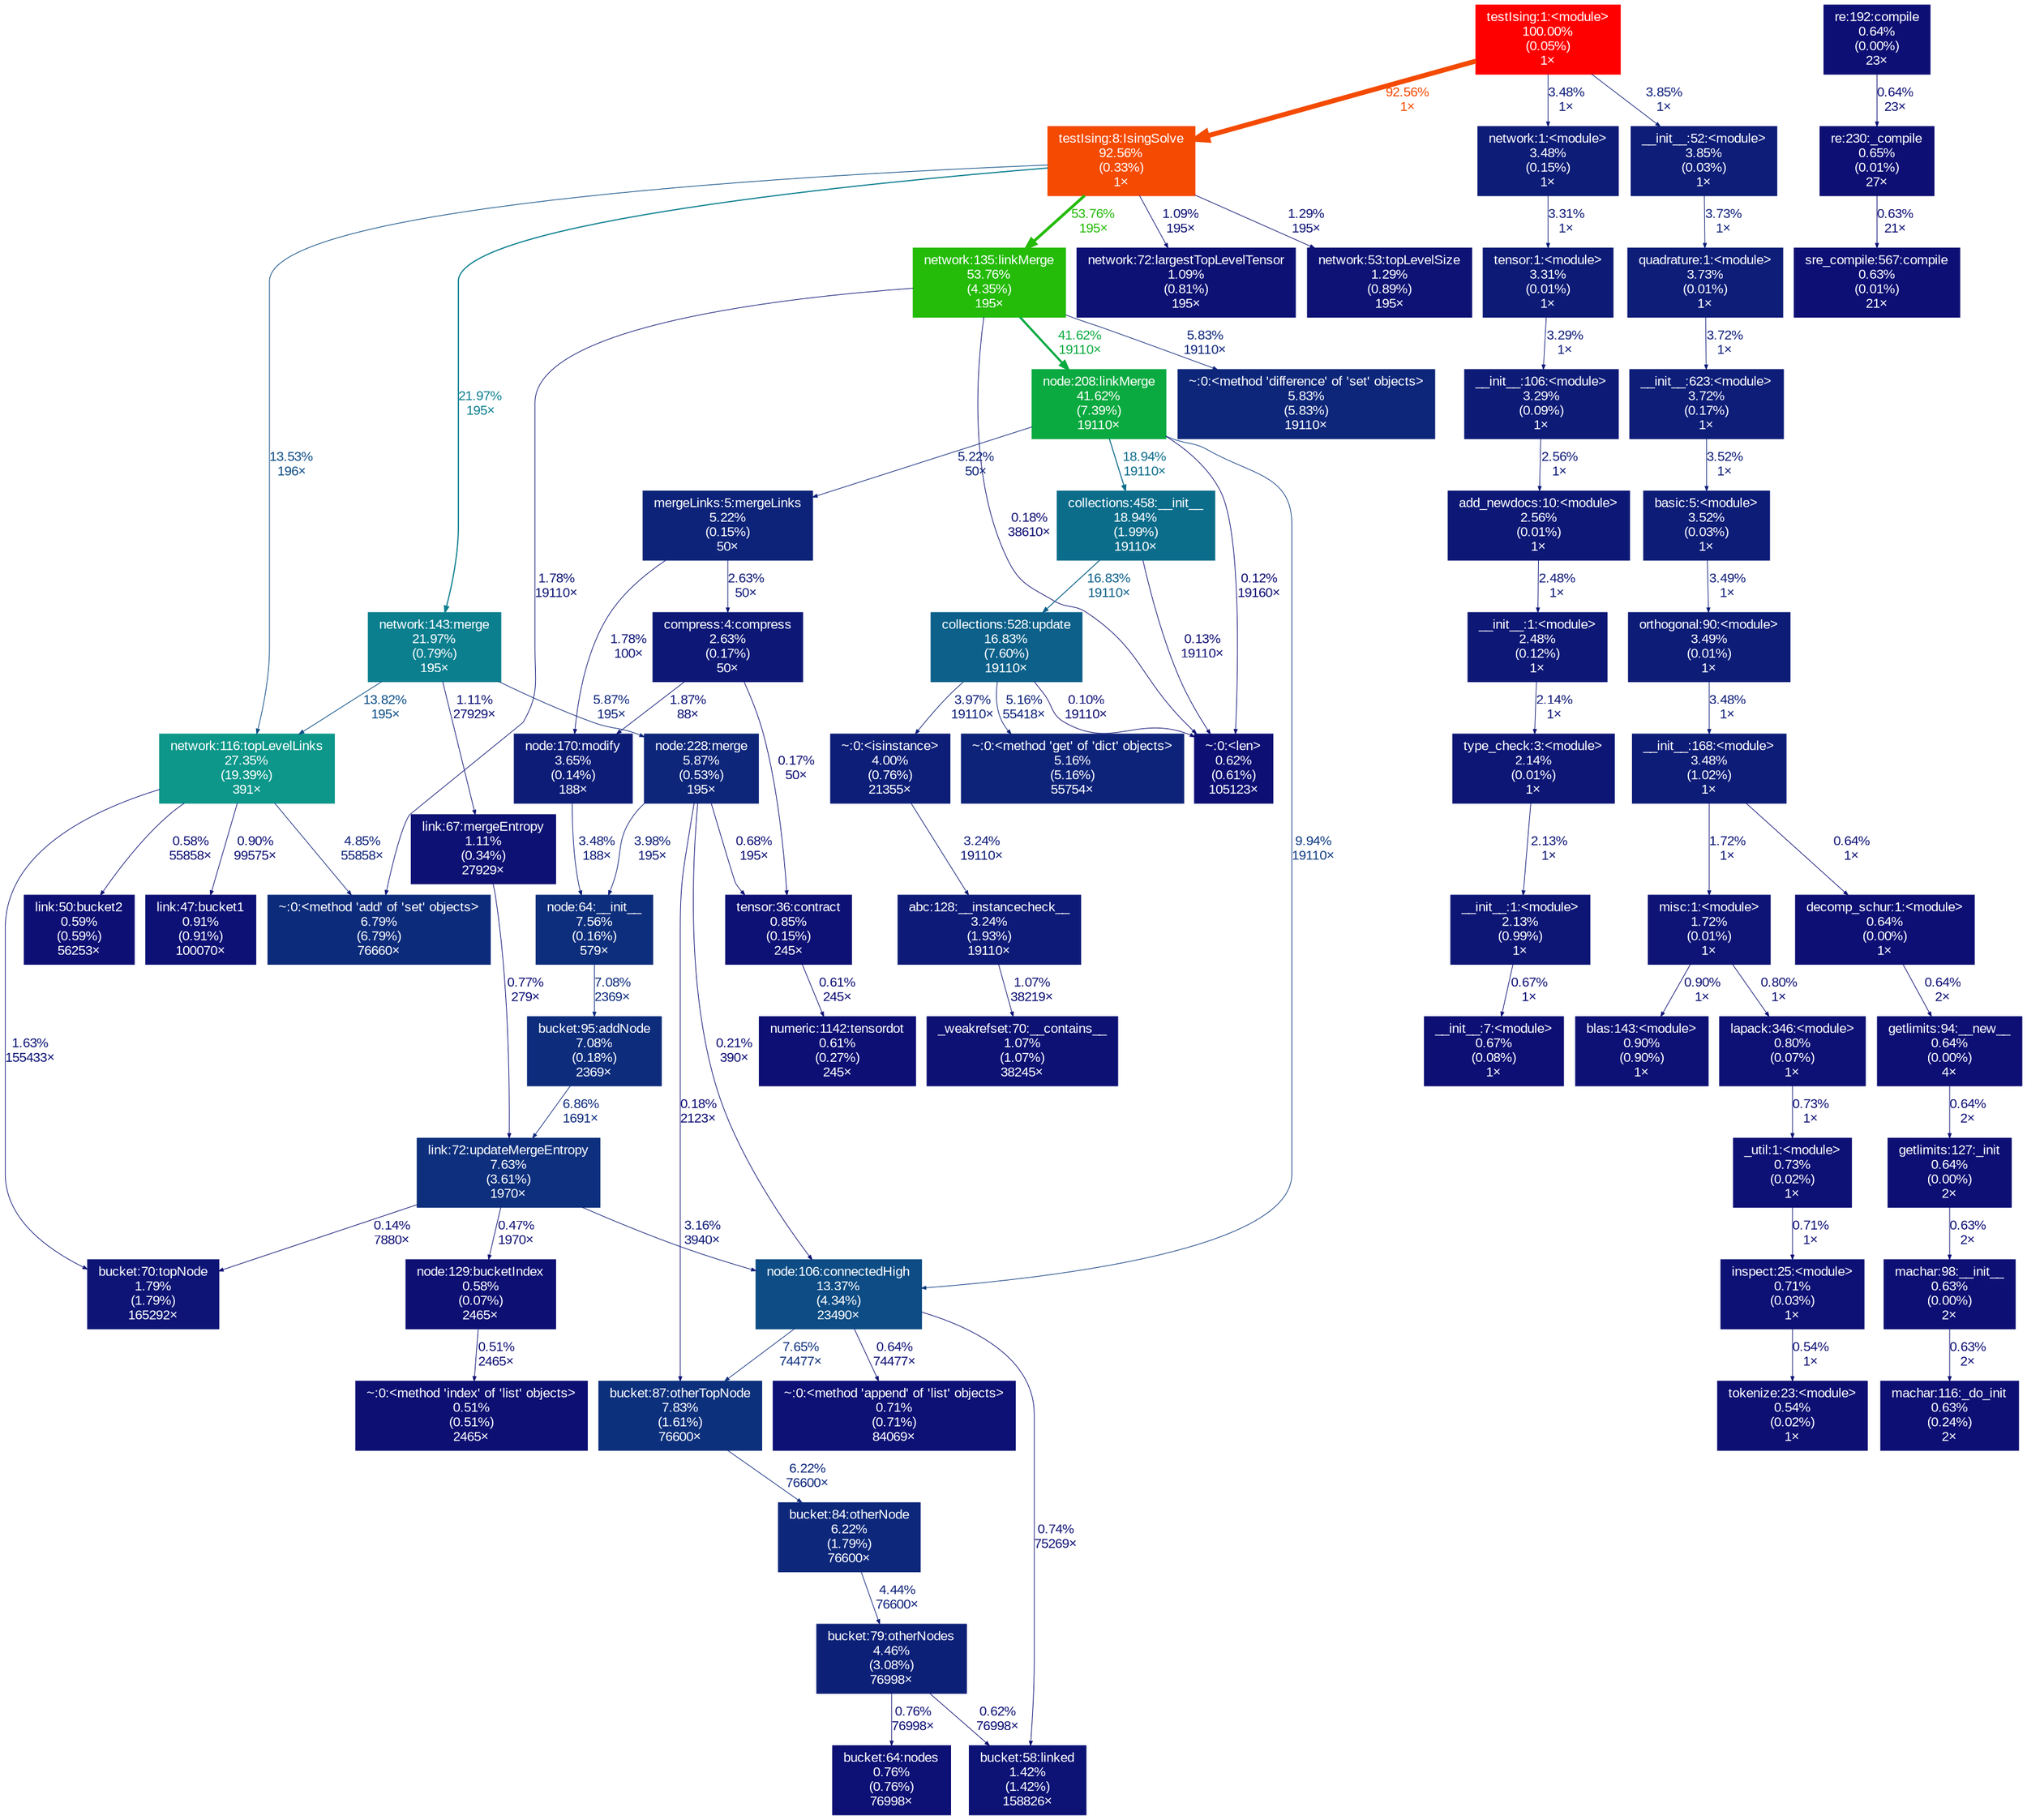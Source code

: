 digraph {
	graph [fontname=Arial, nodesep=0.125, ranksep=0.25];
	node [fontcolor=white, fontname=Arial, height=0, shape=box, style=filled, width=0];
	edge [fontname=Arial];
	5 [color="#f44a02", fontcolor="#ffffff", fontsize="10.00", label="testIsing:8:IsingSolve\n92.56%\n(0.33%)\n1×", tooltip="testIsing.py"];
	5 -> 157 [arrowsize="0.35", color="#0d1174", fontcolor="#0d1174", fontsize="10.00", label="1.09%\n195×", labeldistance="0.50", penwidth="0.50"];
	5 -> 159 [arrowsize="0.35", color="#0d1274", fontcolor="#0d1274", fontsize="10.00", label="1.29%\n195×", labeldistance="0.50", penwidth="0.50"];
	5 -> 186 [arrowsize="0.47", color="#0c7f8f", fontcolor="#0c7f8f", fontsize="10.00", label="21.97%\n195×", labeldistance="0.88", penwidth="0.88"];
	5 -> 234 [arrowsize="0.37", color="#0d4d84", fontcolor="#0d4d84", fontsize="10.00", label="13.53%\n196×", labeldistance="0.54", penwidth="0.54"];
	5 -> 485 [arrowsize="0.73", color="#24bb09", fontcolor="#24bb09", fontsize="10.00", label="53.76%\n195×", labeldistance="2.15", penwidth="2.15"];
	17 [color="#0d1375", fontcolor="#ffffff", fontsize="10.00", label="bucket:58:linked\n1.42%\n(1.42%)\n158826×", tooltip="../TensorNetwork/bucket.py"];
	18 [color="#0d4c84", fontcolor="#ffffff", fontsize="10.00", label="node:106:connectedHigh\n13.37%\n(4.34%)\n23490×", tooltip="../TensorNetwork/node.py"];
	18 -> 17 [arrowsize="0.35", color="#0d1074", fontcolor="#0d1074", fontsize="10.00", label="0.74%\n75269×", labeldistance="0.50", penwidth="0.50"];
	18 -> 522 [arrowsize="0.35", color="#0d0f74", fontcolor="#0d0f74", fontsize="10.00", label="0.64%\n74477×", labeldistance="0.50", penwidth="0.50"];
	18 -> 734 [arrowsize="0.35", color="#0d2f7d", fontcolor="#0d2f7d", fontsize="10.00", label="7.65%\n74477×", labeldistance="0.50", penwidth="0.50"];
	20 [color="#0d2078", fontcolor="#ffffff", fontsize="10.00", label="bucket:79:otherNodes\n4.46%\n(3.08%)\n76998×", tooltip="../TensorNetwork/bucket.py"];
	20 -> 17 [arrowsize="0.35", color="#0d0f74", fontcolor="#0d0f74", fontsize="10.00", label="0.62%\n76998×", labeldistance="0.50", penwidth="0.50"];
	20 -> 640 [arrowsize="0.35", color="#0d1074", fontcolor="#0d1074", fontsize="10.00", label="0.76%\n76998×", labeldistance="0.50", penwidth="0.50"];
	21 [color="#0d2c7c", fontcolor="#ffffff", fontsize="10.00", label="bucket:95:addNode\n7.08%\n(0.18%)\n2369×", tooltip="../TensorNetwork/bucket.py"];
	21 -> 84 [arrowsize="0.35", color="#0d2b7c", fontcolor="#0d2b7c", fontsize="10.00", label="6.86%\n1691×", labeldistance="0.50", penwidth="0.50"];
	23 [color="#0d267a", fontcolor="#ffffff", fontsize="10.00", label="node:228:merge\n5.87%\n(0.53%)\n195×", tooltip="../TensorNetwork/node.py"];
	23 -> 18 [arrowsize="0.35", color="#0d0e73", fontcolor="#0d0e73", fontsize="10.00", label="0.21%\n390×", labeldistance="0.50", penwidth="0.50"];
	23 -> 35 [arrowsize="0.35", color="#0d1e78", fontcolor="#0d1e78", fontsize="10.00", label="3.98%\n195×", labeldistance="0.50", penwidth="0.50"];
	23 -> 158 [arrowsize="0.35", color="#0d1074", fontcolor="#0d1074", fontsize="10.00", label="0.68%\n195×", labeldistance="0.50", penwidth="0.50"];
	23 -> 734 [arrowsize="0.35", color="#0d0d73", fontcolor="#0d0d73", fontsize="10.00", label="0.18%\n2123×", labeldistance="0.50", penwidth="0.50"];
	29 [color="#0d0f74", fontcolor="#ffffff", fontsize="10.00", label="getlimits:94:__new__\n0.64%\n(0.00%)\n4×", tooltip="/usr/local/lib/python2.7/site-packages/numpy/core/getlimits.py"];
	29 -> 68 [arrowsize="0.35", color="#0d0f74", fontcolor="#0d0f74", fontsize="10.00", label="0.64%\n2×", labeldistance="0.50", penwidth="0.50"];
	32 [color="#0d0f74", fontcolor="#ffffff", fontsize="10.00", label="machar:98:__init__\n0.63%\n(0.00%)\n2×", tooltip="/usr/local/lib/python2.7/site-packages/numpy/core/machar.py"];
	32 -> 125 [arrowsize="0.35", color="#0d0f74", fontcolor="#0d0f74", fontsize="10.00", label="0.63%\n2×", labeldistance="0.50", penwidth="0.50"];
	35 [color="#0d2e7c", fontcolor="#ffffff", fontsize="10.00", label="node:64:__init__\n7.56%\n(0.16%)\n579×", tooltip="../TensorNetwork/node.py"];
	35 -> 21 [arrowsize="0.35", color="#0d2c7c", fontcolor="#0d2c7c", fontsize="10.00", label="7.08%\n2369×", labeldistance="0.50", penwidth="0.50"];
	44 [color="#0d1675", fontcolor="#ffffff", fontsize="10.00", label="__init__:1:<module>\n2.13%\n(0.99%)\n1×", tooltip="/usr/local/lib/python2.7/site-packages/numpy/core/__init__.py"];
	44 -> 222 [arrowsize="0.35", color="#0d0f74", fontcolor="#0d0f74", fontsize="10.00", label="0.67%\n1×", labeldistance="0.50", penwidth="0.50"];
	46 [color="#0d1776", fontcolor="#ffffff", fontsize="10.00", label="__init__:1:<module>\n2.48%\n(0.12%)\n1×", tooltip="/usr/local/lib/python2.7/site-packages/numpy/lib/__init__.py"];
	46 -> 468 [arrowsize="0.35", color="#0d1675", fontcolor="#0d1675", fontsize="10.00", label="2.14%\n1×", labeldistance="0.50", penwidth="0.50"];
	47 [color="#0d1876", fontcolor="#ffffff", fontsize="10.00", label="add_newdocs:10:<module>\n2.56%\n(0.01%)\n1×", tooltip="/usr/local/lib/python2.7/site-packages/numpy/add_newdocs.py"];
	47 -> 46 [arrowsize="0.35", color="#0d1776", fontcolor="#0d1776", fontsize="10.00", label="2.48%\n1×", labeldistance="0.50", penwidth="0.50"];
	53 [color="#0d1c77", fontcolor="#ffffff", fontsize="10.00", label="__init__:168:<module>\n3.48%\n(1.02%)\n1×", tooltip="/usr/local/lib/python2.7/site-packages/scipy/linalg/__init__.py"];
	53 -> 456 [arrowsize="0.35", color="#0d0f74", fontcolor="#0d0f74", fontsize="10.00", label="0.64%\n1×", labeldistance="0.50", penwidth="0.50"];
	53 -> 574 [arrowsize="0.35", color="#0d1475", fontcolor="#0d1475", fontsize="10.00", label="1.72%\n1×", labeldistance="0.50", penwidth="0.50"];
	55 [color="#0d1074", fontcolor="#ffffff", fontsize="10.00", label="inspect:25:<module>\n0.71%\n(0.03%)\n1×", tooltip="/usr/local/Cellar/python/2.7.12/Frameworks/Python.framework/Versions/2.7/lib/python2.7/inspect.py"];
	55 -> 61 [arrowsize="0.35", color="#0d0f73", fontcolor="#0d0f73", fontsize="10.00", label="0.54%\n1×", labeldistance="0.50", penwidth="0.50"];
	61 [color="#0d0f73", fontcolor="#ffffff", fontsize="10.00", label="tokenize:23:<module>\n0.54%\n(0.02%)\n1×", tooltip="/usr/local/Cellar/python/2.7.12/Frameworks/Python.framework/Versions/2.7/lib/python2.7/tokenize.py"];
	67 [color="#0d1c77", fontcolor="#ffffff", fontsize="10.00", label="network:1:<module>\n3.48%\n(0.15%)\n1×", tooltip="../TensorNetwork/network.py"];
	67 -> 116 [arrowsize="0.35", color="#0d1b77", fontcolor="#0d1b77", fontsize="10.00", label="3.31%\n1×", labeldistance="0.50", penwidth="0.50"];
	68 [color="#0d0f74", fontcolor="#ffffff", fontsize="10.00", label="getlimits:127:_init\n0.64%\n(0.00%)\n2×", tooltip="/usr/local/lib/python2.7/site-packages/numpy/core/getlimits.py"];
	68 -> 32 [arrowsize="0.35", color="#0d0f74", fontcolor="#0d0f74", fontsize="10.00", label="0.63%\n2×", labeldistance="0.50", penwidth="0.50"];
	84 [color="#0d2f7d", fontcolor="#ffffff", fontsize="10.00", label="link:72:updateMergeEntropy\n7.63%\n(3.61%)\n1970×", tooltip="../TensorNetwork/link.py"];
	84 -> 18 [arrowsize="0.35", color="#0d1a77", fontcolor="#0d1a77", fontsize="10.00", label="3.16%\n3940×", labeldistance="0.50", penwidth="0.50"];
	84 -> 350 [arrowsize="0.35", color="#0d0f73", fontcolor="#0d0f73", fontsize="10.00", label="0.47%\n1970×", labeldistance="0.50", penwidth="0.50"];
	84 -> 547 [arrowsize="0.35", color="#0d0d73", fontcolor="#0d0d73", fontsize="10.00", label="0.14%\n7880×", labeldistance="0.50", penwidth="0.50"];
	85 [color="#0d1174", fontcolor="#ffffff", fontsize="10.00", label="link:67:mergeEntropy\n1.11%\n(0.34%)\n27929×", tooltip="../TensorNetwork/link.py"];
	85 -> 84 [arrowsize="0.35", color="#0d1074", fontcolor="#0d1074", fontsize="10.00", label="0.77%\n279×", labeldistance="0.50", penwidth="0.50"];
	116 [color="#0d1b77", fontcolor="#ffffff", fontsize="10.00", label="tensor:1:<module>\n3.31%\n(0.01%)\n1×", tooltip="../TensorNetwork/tensor.py"];
	116 -> 188 [arrowsize="0.35", color="#0d1b77", fontcolor="#0d1b77", fontsize="10.00", label="3.29%\n1×", labeldistance="0.50", penwidth="0.50"];
	125 [color="#0d0f74", fontcolor="#ffffff", fontsize="10.00", label="machar:116:_do_init\n0.63%\n(0.24%)\n2×", tooltip="/usr/local/lib/python2.7/site-packages/numpy/core/machar.py"];
	126 [color="#ff0000", fontcolor="#ffffff", fontsize="10.00", label="testIsing:1:<module>\n100.00%\n(0.05%)\n1×", tooltip="testIsing.py"];
	126 -> 5 [arrowsize="0.96", color="#f44a02", fontcolor="#f44a02", fontsize="10.00", label="92.56%\n1×", labeldistance="3.70", penwidth="3.70"];
	126 -> 67 [arrowsize="0.35", color="#0d1c77", fontcolor="#0d1c77", fontsize="10.00", label="3.48%\n1×", labeldistance="0.50", penwidth="0.50"];
	126 -> 277 [arrowsize="0.35", color="#0d1d78", fontcolor="#0d1d78", fontsize="10.00", label="3.85%\n1×", labeldistance="0.50", penwidth="0.50"];
	129 [color="#0d1a77", fontcolor="#ffffff", fontsize="10.00", label="abc:128:__instancecheck__\n3.24%\n(1.93%)\n19110×", tooltip="/usr/local/Cellar/python/2.7.12/Frameworks/Python.framework/Versions/2.7/lib/python2.7/abc.py"];
	129 -> 704 [arrowsize="0.35", color="#0d1174", fontcolor="#0d1174", fontsize="10.00", label="1.07%\n38219×", labeldistance="0.50", penwidth="0.50"];
	130 [color="#0d1e78", fontcolor="#ffffff", fontsize="10.00", label="~:0:<isinstance>\n4.00%\n(0.76%)\n21355×", tooltip="~"];
	130 -> 129 [arrowsize="0.35", color="#0d1a77", fontcolor="#0d1a77", fontsize="10.00", label="3.24%\n19110×", labeldistance="0.50", penwidth="0.50"];
	138 [color="#0c6089", fontcolor="#ffffff", fontsize="10.00", label="collections:528:update\n16.83%\n(7.60%)\n19110×", tooltip="/usr/local/Cellar/python/2.7.12/Frameworks/Python.framework/Versions/2.7/lib/python2.7/collections.py"];
	138 -> 130 [arrowsize="0.35", color="#0d1e78", fontcolor="#0d1e78", fontsize="10.00", label="3.97%\n19110×", labeldistance="0.50", penwidth="0.50"];
	138 -> 201 [arrowsize="0.35", color="#0d0d73", fontcolor="#0d0d73", fontsize="10.00", label="0.10%\n19110×", labeldistance="0.50", penwidth="0.50"];
	138 -> 713 [arrowsize="0.35", color="#0d2379", fontcolor="#0d2379", fontsize="10.00", label="5.16%\n55418×", labeldistance="0.50", penwidth="0.50"];
	139 [color="#0d0f74", fontcolor="#ffffff", fontsize="10.00", label="re:230:_compile\n0.65%\n(0.01%)\n27×", tooltip="/usr/local/Cellar/python/2.7.12/Frameworks/Python.framework/Versions/2.7/lib/python2.7/re.py"];
	139 -> 198 [arrowsize="0.35", color="#0d0f74", fontcolor="#0d0f74", fontsize="10.00", label="0.63%\n21×", labeldistance="0.50", penwidth="0.50"];
	157 [color="#0d1174", fontcolor="#ffffff", fontsize="10.00", label="network:72:largestTopLevelTensor\n1.09%\n(0.81%)\n195×", tooltip="../TensorNetwork/network.py"];
	158 [color="#0d1074", fontcolor="#ffffff", fontsize="10.00", label="tensor:36:contract\n0.85%\n(0.15%)\n245×", tooltip="../TensorNetwork/tensor.py"];
	158 -> 243 [arrowsize="0.35", color="#0d0f74", fontcolor="#0d0f74", fontsize="10.00", label="0.61%\n245×", labeldistance="0.50", penwidth="0.50"];
	159 [color="#0d1274", fontcolor="#ffffff", fontsize="10.00", label="network:53:topLevelSize\n1.29%\n(0.89%)\n195×", tooltip="../TensorNetwork/network.py"];
	160 [color="#0d2379", fontcolor="#ffffff", fontsize="10.00", label="mergeLinks:5:mergeLinks\n5.22%\n(0.15%)\n50×", tooltip="../TensorNetwork/mergeLinks.py"];
	160 -> 161 [arrowsize="0.35", color="#0d1876", fontcolor="#0d1876", fontsize="10.00", label="2.63%\n50×", labeldistance="0.50", penwidth="0.50"];
	160 -> 182 [arrowsize="0.35", color="#0d1475", fontcolor="#0d1475", fontsize="10.00", label="1.78%\n100×", labeldistance="0.50", penwidth="0.50"];
	161 [color="#0d1876", fontcolor="#ffffff", fontsize="10.00", label="compress:4:compress\n2.63%\n(0.17%)\n50×", tooltip="../TensorNetwork/compress.py"];
	161 -> 158 [arrowsize="0.35", color="#0d0d73", fontcolor="#0d0d73", fontsize="10.00", label="0.17%\n50×", labeldistance="0.50", penwidth="0.50"];
	161 -> 182 [arrowsize="0.35", color="#0d1575", fontcolor="#0d1575", fontsize="10.00", label="1.87%\n88×", labeldistance="0.50", penwidth="0.50"];
	174 [color="#0d1d78", fontcolor="#ffffff", fontsize="10.00", label="__init__:623:<module>\n3.72%\n(0.17%)\n1×", tooltip="/usr/local/lib/python2.7/site-packages/scipy/special/__init__.py"];
	174 -> 335 [arrowsize="0.35", color="#0d1c77", fontcolor="#0d1c77", fontsize="10.00", label="3.52%\n1×", labeldistance="0.50", penwidth="0.50"];
	182 [color="#0d1c77", fontcolor="#ffffff", fontsize="10.00", label="node:170:modify\n3.65%\n(0.14%)\n188×", tooltip="../TensorNetwork/node.py"];
	182 -> 35 [arrowsize="0.35", color="#0d1c77", fontcolor="#0d1c77", fontsize="10.00", label="3.48%\n188×", labeldistance="0.50", penwidth="0.50"];
	186 [color="#0c7f8f", fontcolor="#ffffff", fontsize="10.00", label="network:143:merge\n21.97%\n(0.79%)\n195×", tooltip="../TensorNetwork/network.py"];
	186 -> 23 [arrowsize="0.35", color="#0d267a", fontcolor="#0d267a", fontsize="10.00", label="5.87%\n195×", labeldistance="0.50", penwidth="0.50"];
	186 -> 85 [arrowsize="0.35", color="#0d1174", fontcolor="#0d1174", fontsize="10.00", label="1.11%\n27929×", labeldistance="0.50", penwidth="0.50"];
	186 -> 234 [arrowsize="0.37", color="#0d4f85", fontcolor="#0d4f85", fontsize="10.00", label="13.82%\n195×", labeldistance="0.55", penwidth="0.55"];
	188 [color="#0d1b77", fontcolor="#ffffff", fontsize="10.00", label="__init__:106:<module>\n3.29%\n(0.09%)\n1×", tooltip="/usr/local/lib/python2.7/site-packages/numpy/__init__.py"];
	188 -> 47 [arrowsize="0.35", color="#0d1876", fontcolor="#0d1876", fontsize="10.00", label="2.56%\n1×", labeldistance="0.50", penwidth="0.50"];
	198 [color="#0d0f74", fontcolor="#ffffff", fontsize="10.00", label="sre_compile:567:compile\n0.63%\n(0.01%)\n21×", tooltip="/usr/local/Cellar/python/2.7.12/Frameworks/Python.framework/Versions/2.7/lib/python2.7/sre_compile.py"];
	201 [color="#0d0f74", fontcolor="#ffffff", fontsize="10.00", label="~:0:<len>\n0.62%\n(0.61%)\n105123×", tooltip="~"];
	222 [color="#0d0f74", fontcolor="#ffffff", fontsize="10.00", label="__init__:7:<module>\n0.67%\n(0.08%)\n1×", tooltip="/usr/local/lib/python2.7/site-packages/numpy/testing/__init__.py"];
	234 [color="#0c978a", fontcolor="#ffffff", fontsize="10.00", label="network:116:topLevelLinks\n27.35%\n(19.39%)\n391×", tooltip="../TensorNetwork/network.py"];
	234 -> 438 [arrowsize="0.35", color="#0d0f73", fontcolor="#0d0f73", fontsize="10.00", label="0.58%\n55858×", labeldistance="0.50", penwidth="0.50"];
	234 -> 454 [arrowsize="0.35", color="#0d1074", fontcolor="#0d1074", fontsize="10.00", label="0.90%\n99575×", labeldistance="0.50", penwidth="0.50"];
	234 -> 484 [arrowsize="0.35", color="#0d2279", fontcolor="#0d2279", fontsize="10.00", label="4.85%\n55858×", labeldistance="0.50", penwidth="0.50"];
	234 -> 547 [arrowsize="0.35", color="#0d1475", fontcolor="#0d1475", fontsize="10.00", label="1.63%\n155433×", labeldistance="0.50", penwidth="0.50"];
	243 [color="#0d0f74", fontcolor="#ffffff", fontsize="10.00", label="numeric:1142:tensordot\n0.61%\n(0.27%)\n245×", tooltip="/usr/local/lib/python2.7/site-packages/numpy/core/numeric.py"];
	257 [color="#0c6d8b", fontcolor="#ffffff", fontsize="10.00", label="collections:458:__init__\n18.94%\n(1.99%)\n19110×", tooltip="/usr/local/Cellar/python/2.7.12/Frameworks/Python.framework/Versions/2.7/lib/python2.7/collections.py"];
	257 -> 138 [arrowsize="0.41", color="#0c6089", fontcolor="#0c6089", fontsize="10.00", label="16.83%\n19110×", labeldistance="0.67", penwidth="0.67"];
	257 -> 201 [arrowsize="0.35", color="#0d0d73", fontcolor="#0d0d73", fontsize="10.00", label="0.13%\n19110×", labeldistance="0.50", penwidth="0.50"];
	258 [color="#0baa40", fontcolor="#ffffff", fontsize="10.00", label="node:208:linkMerge\n41.62%\n(7.39%)\n19110×", tooltip="../TensorNetwork/node.py"];
	258 -> 18 [arrowsize="0.35", color="#0d3a80", fontcolor="#0d3a80", fontsize="10.00", label="9.94%\n19110×", labeldistance="0.50", penwidth="0.50"];
	258 -> 160 [arrowsize="0.35", color="#0d2379", fontcolor="#0d2379", fontsize="10.00", label="5.22%\n50×", labeldistance="0.50", penwidth="0.50"];
	258 -> 201 [arrowsize="0.35", color="#0d0d73", fontcolor="#0d0d73", fontsize="10.00", label="0.12%\n19160×", labeldistance="0.50", penwidth="0.50"];
	258 -> 257 [arrowsize="0.44", color="#0c6d8b", fontcolor="#0c6d8b", fontsize="10.00", label="18.94%\n19110×", labeldistance="0.76", penwidth="0.76"];
	277 [color="#0d1d78", fontcolor="#ffffff", fontsize="10.00", label="__init__:52:<module>\n3.85%\n(0.03%)\n1×", tooltip="/usr/local/lib/python2.7/site-packages/scipy/integrate/__init__.py"];
	277 -> 349 [arrowsize="0.35", color="#0d1d78", fontcolor="#0d1d78", fontsize="10.00", label="3.73%\n1×", labeldistance="0.50", penwidth="0.50"];
	334 [color="#0d1c77", fontcolor="#ffffff", fontsize="10.00", label="orthogonal:90:<module>\n3.49%\n(0.01%)\n1×", tooltip="/usr/local/lib/python2.7/site-packages/scipy/special/orthogonal.py"];
	334 -> 53 [arrowsize="0.35", color="#0d1c77", fontcolor="#0d1c77", fontsize="10.00", label="3.48%\n1×", labeldistance="0.50", penwidth="0.50"];
	335 [color="#0d1c77", fontcolor="#ffffff", fontsize="10.00", label="basic:5:<module>\n3.52%\n(0.03%)\n1×", tooltip="/usr/local/lib/python2.7/site-packages/scipy/special/basic.py"];
	335 -> 334 [arrowsize="0.35", color="#0d1c77", fontcolor="#0d1c77", fontsize="10.00", label="3.49%\n1×", labeldistance="0.50", penwidth="0.50"];
	349 [color="#0d1d78", fontcolor="#ffffff", fontsize="10.00", label="quadrature:1:<module>\n3.73%\n(0.01%)\n1×", tooltip="/usr/local/lib/python2.7/site-packages/scipy/integrate/quadrature.py"];
	349 -> 174 [arrowsize="0.35", color="#0d1d78", fontcolor="#0d1d78", fontsize="10.00", label="3.72%\n1×", labeldistance="0.50", penwidth="0.50"];
	350 [color="#0d0f73", fontcolor="#ffffff", fontsize="10.00", label="node:129:bucketIndex\n0.58%\n(0.07%)\n2465×", tooltip="../TensorNetwork/node.py"];
	350 -> 773 [arrowsize="0.35", color="#0d0f73", fontcolor="#0d0f73", fontsize="10.00", label="0.51%\n2465×", labeldistance="0.50", penwidth="0.50"];
	361 [color="#0d0f74", fontcolor="#ffffff", fontsize="10.00", label="re:192:compile\n0.64%\n(0.00%)\n23×", tooltip="/usr/local/Cellar/python/2.7.12/Frameworks/Python.framework/Versions/2.7/lib/python2.7/re.py"];
	361 -> 139 [arrowsize="0.35", color="#0d0f74", fontcolor="#0d0f74", fontsize="10.00", label="0.64%\n23×", labeldistance="0.50", penwidth="0.50"];
	438 [color="#0d0f74", fontcolor="#ffffff", fontsize="10.00", label="link:50:bucket2\n0.59%\n(0.59%)\n56253×", tooltip="../TensorNetwork/link.py"];
	454 [color="#0d1074", fontcolor="#ffffff", fontsize="10.00", label="link:47:bucket1\n0.91%\n(0.91%)\n100070×", tooltip="../TensorNetwork/link.py"];
	456 [color="#0d0f74", fontcolor="#ffffff", fontsize="10.00", label="decomp_schur:1:<module>\n0.64%\n(0.00%)\n1×", tooltip="/usr/local/lib/python2.7/site-packages/scipy/linalg/decomp_schur.py"];
	456 -> 29 [arrowsize="0.35", color="#0d0f74", fontcolor="#0d0f74", fontsize="10.00", label="0.64%\n2×", labeldistance="0.50", penwidth="0.50"];
	468 [color="#0d1675", fontcolor="#ffffff", fontsize="10.00", label="type_check:3:<module>\n2.14%\n(0.01%)\n1×", tooltip="/usr/local/lib/python2.7/site-packages/numpy/lib/type_check.py"];
	468 -> 44 [arrowsize="0.35", color="#0d1675", fontcolor="#0d1675", fontsize="10.00", label="2.13%\n1×", labeldistance="0.50", penwidth="0.50"];
	471 [color="#0d1074", fontcolor="#ffffff", fontsize="10.00", label="_util:1:<module>\n0.73%\n(0.02%)\n1×", tooltip="/usr/local/lib/python2.7/site-packages/scipy/_lib/_util.py"];
	471 -> 55 [arrowsize="0.35", color="#0d1074", fontcolor="#0d1074", fontsize="10.00", label="0.71%\n1×", labeldistance="0.50", penwidth="0.50"];
	484 [color="#0d2b7b", fontcolor="#ffffff", fontsize="10.00", label="~:0:<method 'add' of 'set' objects>\n6.79%\n(6.79%)\n76660×", tooltip="~"];
	485 [color="#24bb09", fontcolor="#ffffff", fontsize="10.00", label="network:135:linkMerge\n53.76%\n(4.35%)\n195×", tooltip="../TensorNetwork/network.py"];
	485 -> 201 [arrowsize="0.35", color="#0d0d73", fontcolor="#0d0d73", fontsize="10.00", label="0.18%\n38610×", labeldistance="0.50", penwidth="0.50"];
	485 -> 258 [arrowsize="0.65", color="#0baa40", fontcolor="#0baa40", fontsize="10.00", label="41.62%\n19110×", labeldistance="1.66", penwidth="1.66"];
	485 -> 484 [arrowsize="0.35", color="#0d1475", fontcolor="#0d1475", fontsize="10.00", label="1.78%\n19110×", labeldistance="0.50", penwidth="0.50"];
	485 -> 624 [arrowsize="0.35", color="#0d267a", fontcolor="#0d267a", fontsize="10.00", label="5.83%\n19110×", labeldistance="0.50", penwidth="0.50"];
	497 [color="#0d1074", fontcolor="#ffffff", fontsize="10.00", label="lapack:346:<module>\n0.80%\n(0.07%)\n1×", tooltip="/usr/local/lib/python2.7/site-packages/scipy/linalg/lapack.py"];
	497 -> 471 [arrowsize="0.35", color="#0d1074", fontcolor="#0d1074", fontsize="10.00", label="0.73%\n1×", labeldistance="0.50", penwidth="0.50"];
	511 [color="#0d287b", fontcolor="#ffffff", fontsize="10.00", label="bucket:84:otherNode\n6.22%\n(1.79%)\n76600×", tooltip="../TensorNetwork/bucket.py"];
	511 -> 20 [arrowsize="0.35", color="#0d2078", fontcolor="#0d2078", fontsize="10.00", label="4.44%\n76600×", labeldistance="0.50", penwidth="0.50"];
	522 [color="#0d1074", fontcolor="#ffffff", fontsize="10.00", label="~:0:<method 'append' of 'list' objects>\n0.71%\n(0.71%)\n84069×", tooltip="~"];
	547 [color="#0d1475", fontcolor="#ffffff", fontsize="10.00", label="bucket:70:topNode\n1.79%\n(1.79%)\n165292×", tooltip="../TensorNetwork/bucket.py"];
	574 [color="#0d1475", fontcolor="#ffffff", fontsize="10.00", label="misc:1:<module>\n1.72%\n(0.01%)\n1×", tooltip="/usr/local/lib/python2.7/site-packages/scipy/linalg/misc.py"];
	574 -> 497 [arrowsize="0.35", color="#0d1074", fontcolor="#0d1074", fontsize="10.00", label="0.80%\n1×", labeldistance="0.50", penwidth="0.50"];
	574 -> 694 [arrowsize="0.35", color="#0d1074", fontcolor="#0d1074", fontsize="10.00", label="0.90%\n1×", labeldistance="0.50", penwidth="0.50"];
	624 [color="#0d267a", fontcolor="#ffffff", fontsize="10.00", label="~:0:<method 'difference' of 'set' objects>\n5.83%\n(5.83%)\n19110×", tooltip="~"];
	640 [color="#0d1074", fontcolor="#ffffff", fontsize="10.00", label="bucket:64:nodes\n0.76%\n(0.76%)\n76998×", tooltip="../TensorNetwork/bucket.py"];
	694 [color="#0d1074", fontcolor="#ffffff", fontsize="10.00", label="blas:143:<module>\n0.90%\n(0.90%)\n1×", tooltip="/usr/local/lib/python2.7/site-packages/scipy/linalg/blas.py"];
	704 [color="#0d1174", fontcolor="#ffffff", fontsize="10.00", label="_weakrefset:70:__contains__\n1.07%\n(1.07%)\n38245×", tooltip="/usr/local/Cellar/python/2.7.12/Frameworks/Python.framework/Versions/2.7/lib/python2.7/_weakrefset.py"];
	713 [color="#0d2379", fontcolor="#ffffff", fontsize="10.00", label="~:0:<method 'get' of 'dict' objects>\n5.16%\n(5.16%)\n55754×", tooltip="~"];
	734 [color="#0d307d", fontcolor="#ffffff", fontsize="10.00", label="bucket:87:otherTopNode\n7.83%\n(1.61%)\n76600×", tooltip="../TensorNetwork/bucket.py"];
	734 -> 511 [arrowsize="0.35", color="#0d287b", fontcolor="#0d287b", fontsize="10.00", label="6.22%\n76600×", labeldistance="0.50", penwidth="0.50"];
	773 [color="#0d0f73", fontcolor="#ffffff", fontsize="10.00", label="~:0:<method 'index' of 'list' objects>\n0.51%\n(0.51%)\n2465×", tooltip="~"];
}
